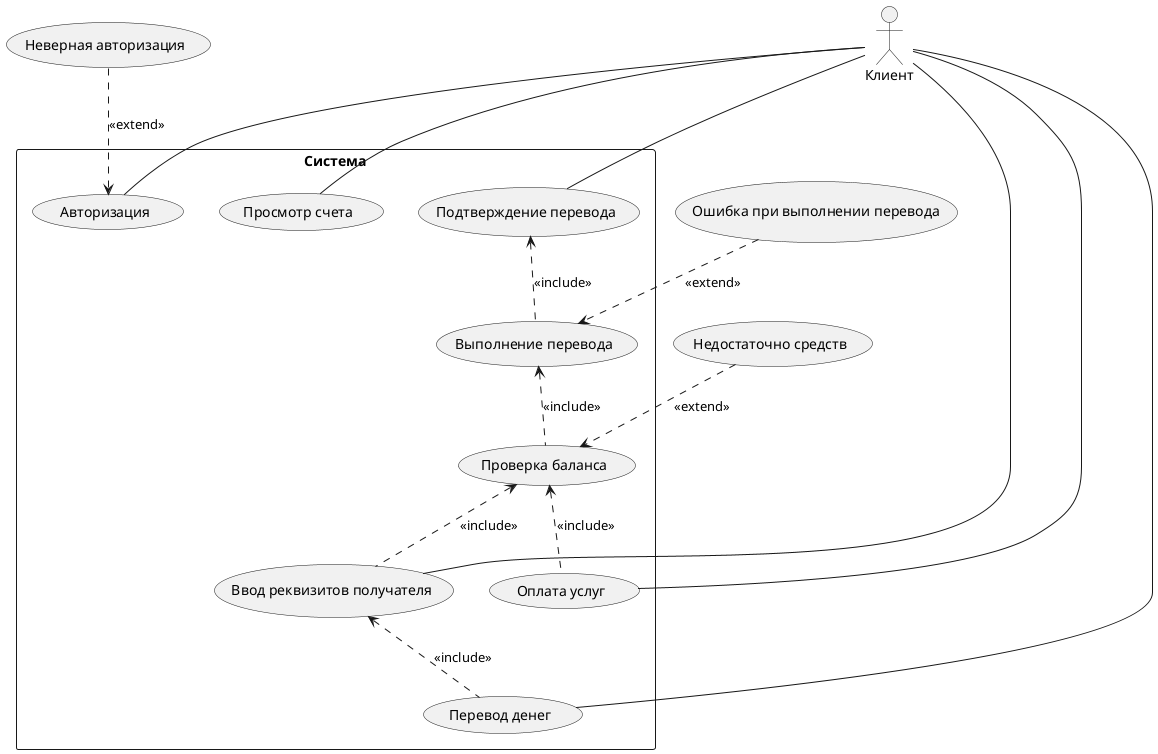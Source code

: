 @startuml
actor Клиент

rectangle Система {
  usecase "Авторизация" as UC1
  usecase "Просмотр счета" as UC2
  usecase "Перевод денег" as UC3
  usecase "Оплата услуг" as UC4
  usecase "Ввод реквизитов получателя" as UC5
  usecase "Проверка баланса" as UC6
  usecase "Выполнение перевода" as UC7
  usecase "Подтверждение перевода" as UC8
}

Клиент -- UC1
Клиент -- UC2
Клиент -- UC3
Клиент -- UC4
Клиент -- UC5
' Клиент -- UC6
' Клиент -- UC7
Клиент -- UC8

UC3 .u.> UC5 : <<include>>
UC5 .u.> UC6 : <<include>>
UC6 .u.> UC7 : <<include>>
UC7 .u.> UC8 : <<include>>

UC4 .u.> UC6 : <<include>>

' Альтернативные потоки
usecase "Неверная авторизация" as UC9
usecase "Недостаточно средств" as UC10
usecase "Ошибка при выполнении перевода" as UC11

' Клиент -- UC9
' Клиент -- UC10
' Клиент -- UC11

UC1 <.u. UC9 : <<extend>>
UC6 <.u. UC10 : <<extend>>
UC7 <.u. UC11 : <<extend>>

@enduml
